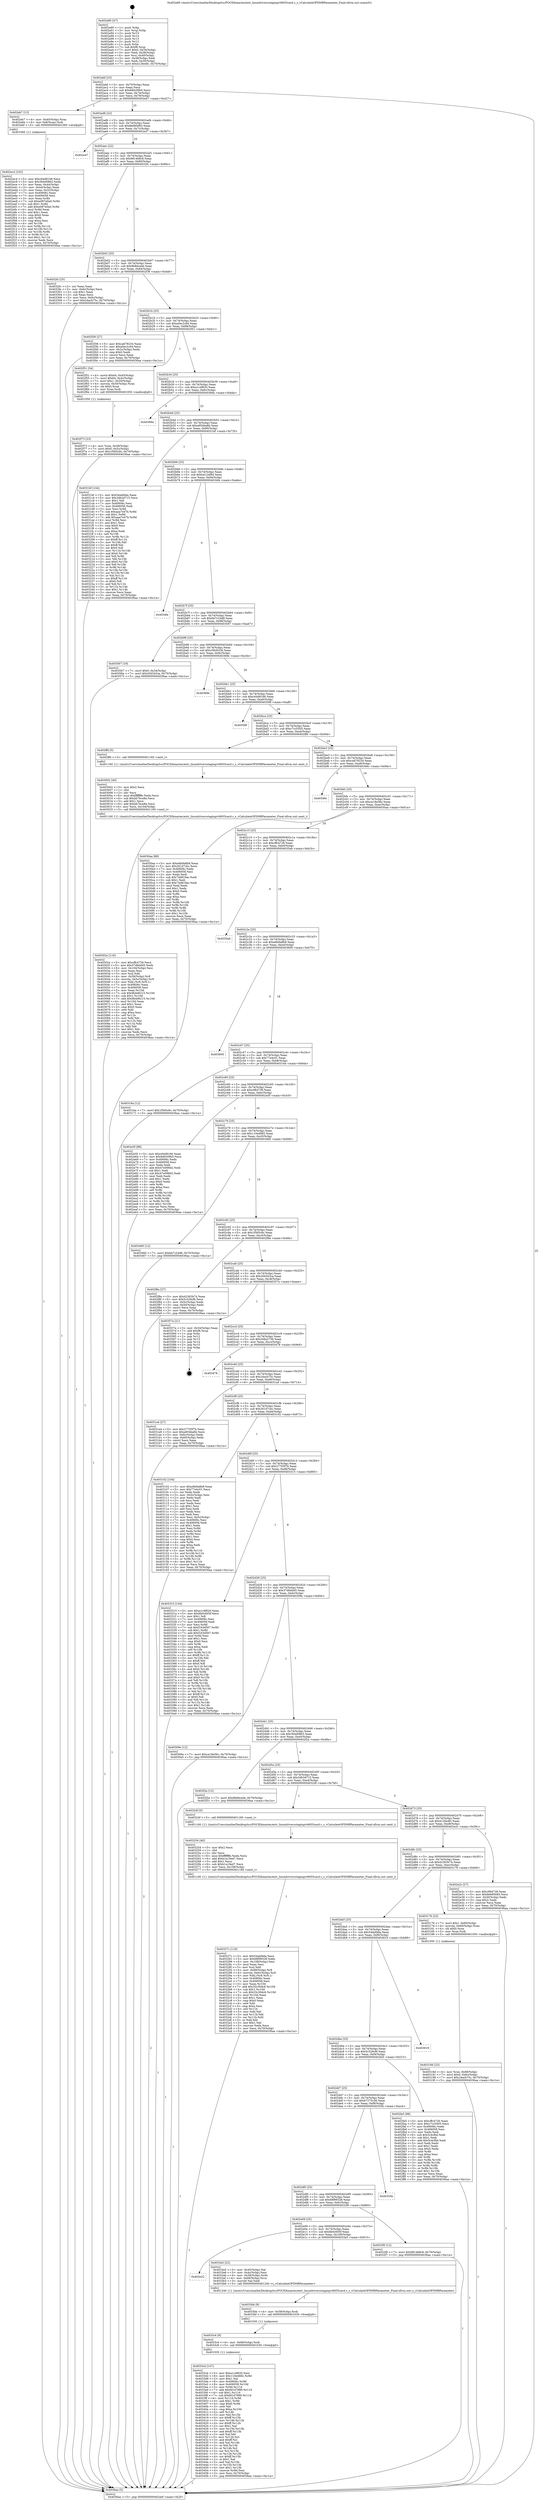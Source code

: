 digraph "0x402a90" {
  label = "0x402a90 (/mnt/c/Users/mathe/Desktop/tcc/POCII/binaries/extr_linuxdriversstagingvt6655card.c_s_vCalculateOFDMRParameter_Final-ollvm.out::main(0))"
  labelloc = "t"
  node[shape=record]

  Entry [label="",width=0.3,height=0.3,shape=circle,fillcolor=black,style=filled]
  "0x402abf" [label="{
     0x402abf [23]\l
     | [instrs]\l
     &nbsp;&nbsp;0x402abf \<+3\>: mov -0x70(%rbp),%eax\l
     &nbsp;&nbsp;0x402ac2 \<+2\>: mov %eax,%ecx\l
     &nbsp;&nbsp;0x402ac4 \<+6\>: sub $0x8d0c09b5,%ecx\l
     &nbsp;&nbsp;0x402aca \<+3\>: mov %eax,-0x74(%rbp)\l
     &nbsp;&nbsp;0x402acd \<+3\>: mov %ecx,-0x78(%rbp)\l
     &nbsp;&nbsp;0x402ad0 \<+6\>: je 0000000000402eb7 \<main+0x427\>\l
  }"]
  "0x402eb7" [label="{
     0x402eb7 [13]\l
     | [instrs]\l
     &nbsp;&nbsp;0x402eb7 \<+4\>: mov -0x40(%rbp),%rax\l
     &nbsp;&nbsp;0x402ebb \<+4\>: mov 0x8(%rax),%rdi\l
     &nbsp;&nbsp;0x402ebf \<+5\>: call 0000000000401060 \<atoi@plt\>\l
     | [calls]\l
     &nbsp;&nbsp;0x401060 \{1\} (unknown)\l
  }"]
  "0x402ad6" [label="{
     0x402ad6 [22]\l
     | [instrs]\l
     &nbsp;&nbsp;0x402ad6 \<+5\>: jmp 0000000000402adb \<main+0x4b\>\l
     &nbsp;&nbsp;0x402adb \<+3\>: mov -0x74(%rbp),%eax\l
     &nbsp;&nbsp;0x402ade \<+5\>: sub $0x8e685683,%eax\l
     &nbsp;&nbsp;0x402ae3 \<+3\>: mov %eax,-0x7c(%rbp)\l
     &nbsp;&nbsp;0x402ae6 \<+6\>: je 0000000000402e47 \<main+0x3b7\>\l
  }"]
  Exit [label="",width=0.3,height=0.3,shape=circle,fillcolor=black,style=filled,peripheries=2]
  "0x402e47" [label="{
     0x402e47\l
  }", style=dashed]
  "0x402aec" [label="{
     0x402aec [22]\l
     | [instrs]\l
     &nbsp;&nbsp;0x402aec \<+5\>: jmp 0000000000402af1 \<main+0x61\>\l
     &nbsp;&nbsp;0x402af1 \<+3\>: mov -0x74(%rbp),%eax\l
     &nbsp;&nbsp;0x402af4 \<+5\>: sub $0x981468c8,%eax\l
     &nbsp;&nbsp;0x402af9 \<+3\>: mov %eax,-0x80(%rbp)\l
     &nbsp;&nbsp;0x402afc \<+6\>: je 00000000004032fc \<main+0x86c\>\l
  }"]
  "0x4033cd" [label="{
     0x4033cd [147]\l
     | [instrs]\l
     &nbsp;&nbsp;0x4033cd \<+5\>: mov $0xa1c4f620,%esi\l
     &nbsp;&nbsp;0x4033d2 \<+6\>: mov $0x110e4682,%r8d\l
     &nbsp;&nbsp;0x4033d8 \<+2\>: mov $0x1,%al\l
     &nbsp;&nbsp;0x4033da \<+8\>: mov 0x40606c,%r9d\l
     &nbsp;&nbsp;0x4033e2 \<+8\>: mov 0x406058,%r10d\l
     &nbsp;&nbsp;0x4033ea \<+3\>: mov %r9d,%r11d\l
     &nbsp;&nbsp;0x4033ed \<+7\>: add $0xfd1d7889,%r11d\l
     &nbsp;&nbsp;0x4033f4 \<+4\>: sub $0x1,%r11d\l
     &nbsp;&nbsp;0x4033f8 \<+7\>: sub $0xfd1d7889,%r11d\l
     &nbsp;&nbsp;0x4033ff \<+4\>: imul %r11d,%r9d\l
     &nbsp;&nbsp;0x403403 \<+4\>: and $0x1,%r9d\l
     &nbsp;&nbsp;0x403407 \<+4\>: cmp $0x0,%r9d\l
     &nbsp;&nbsp;0x40340b \<+3\>: sete %bl\l
     &nbsp;&nbsp;0x40340e \<+4\>: cmp $0xa,%r10d\l
     &nbsp;&nbsp;0x403412 \<+4\>: setl %r14b\l
     &nbsp;&nbsp;0x403416 \<+3\>: mov %bl,%r15b\l
     &nbsp;&nbsp;0x403419 \<+4\>: xor $0xff,%r15b\l
     &nbsp;&nbsp;0x40341d \<+3\>: mov %r14b,%r12b\l
     &nbsp;&nbsp;0x403420 \<+4\>: xor $0xff,%r12b\l
     &nbsp;&nbsp;0x403424 \<+2\>: xor $0x1,%al\l
     &nbsp;&nbsp;0x403426 \<+3\>: mov %r15b,%r13b\l
     &nbsp;&nbsp;0x403429 \<+4\>: and $0xff,%r13b\l
     &nbsp;&nbsp;0x40342d \<+2\>: and %al,%bl\l
     &nbsp;&nbsp;0x40342f \<+3\>: mov %r12b,%cl\l
     &nbsp;&nbsp;0x403432 \<+3\>: and $0xff,%cl\l
     &nbsp;&nbsp;0x403435 \<+3\>: and %al,%r14b\l
     &nbsp;&nbsp;0x403438 \<+3\>: or %bl,%r13b\l
     &nbsp;&nbsp;0x40343b \<+3\>: or %r14b,%cl\l
     &nbsp;&nbsp;0x40343e \<+3\>: xor %cl,%r13b\l
     &nbsp;&nbsp;0x403441 \<+3\>: or %r12b,%r15b\l
     &nbsp;&nbsp;0x403444 \<+4\>: xor $0xff,%r15b\l
     &nbsp;&nbsp;0x403448 \<+2\>: or $0x1,%al\l
     &nbsp;&nbsp;0x40344a \<+3\>: and %al,%r15b\l
     &nbsp;&nbsp;0x40344d \<+3\>: or %r15b,%r13b\l
     &nbsp;&nbsp;0x403450 \<+4\>: test $0x1,%r13b\l
     &nbsp;&nbsp;0x403454 \<+4\>: cmovne %r8d,%esi\l
     &nbsp;&nbsp;0x403458 \<+3\>: mov %esi,-0x70(%rbp)\l
     &nbsp;&nbsp;0x40345b \<+5\>: jmp 00000000004036aa \<main+0xc1a\>\l
  }"]
  "0x4032fc" [label="{
     0x4032fc [25]\l
     | [instrs]\l
     &nbsp;&nbsp;0x4032fc \<+2\>: xor %eax,%eax\l
     &nbsp;&nbsp;0x4032fe \<+3\>: mov -0x6c(%rbp),%ecx\l
     &nbsp;&nbsp;0x403301 \<+3\>: sub $0x1,%eax\l
     &nbsp;&nbsp;0x403304 \<+2\>: sub %eax,%ecx\l
     &nbsp;&nbsp;0x403306 \<+3\>: mov %ecx,-0x6c(%rbp)\l
     &nbsp;&nbsp;0x403309 \<+7\>: movl $0x24acb75c,-0x70(%rbp)\l
     &nbsp;&nbsp;0x403310 \<+5\>: jmp 00000000004036aa \<main+0xc1a\>\l
  }"]
  "0x402b02" [label="{
     0x402b02 [25]\l
     | [instrs]\l
     &nbsp;&nbsp;0x402b02 \<+5\>: jmp 0000000000402b07 \<main+0x77\>\l
     &nbsp;&nbsp;0x402b07 \<+3\>: mov -0x74(%rbp),%eax\l
     &nbsp;&nbsp;0x402b0a \<+5\>: sub $0x9b8dcede,%eax\l
     &nbsp;&nbsp;0x402b0f \<+6\>: mov %eax,-0x84(%rbp)\l
     &nbsp;&nbsp;0x402b15 \<+6\>: je 0000000000402f36 \<main+0x4a6\>\l
  }"]
  "0x4033c4" [label="{
     0x4033c4 [9]\l
     | [instrs]\l
     &nbsp;&nbsp;0x4033c4 \<+4\>: mov -0x68(%rbp),%rdi\l
     &nbsp;&nbsp;0x4033c8 \<+5\>: call 0000000000401030 \<free@plt\>\l
     | [calls]\l
     &nbsp;&nbsp;0x401030 \{1\} (unknown)\l
  }"]
  "0x402f36" [label="{
     0x402f36 [27]\l
     | [instrs]\l
     &nbsp;&nbsp;0x402f36 \<+5\>: mov $0xca678234,%eax\l
     &nbsp;&nbsp;0x402f3b \<+5\>: mov $0xa0ec2c94,%ecx\l
     &nbsp;&nbsp;0x402f40 \<+3\>: mov -0x2c(%rbp),%edx\l
     &nbsp;&nbsp;0x402f43 \<+3\>: cmp $0x0,%edx\l
     &nbsp;&nbsp;0x402f46 \<+3\>: cmove %ecx,%eax\l
     &nbsp;&nbsp;0x402f49 \<+3\>: mov %eax,-0x70(%rbp)\l
     &nbsp;&nbsp;0x402f4c \<+5\>: jmp 00000000004036aa \<main+0xc1a\>\l
  }"]
  "0x402b1b" [label="{
     0x402b1b [25]\l
     | [instrs]\l
     &nbsp;&nbsp;0x402b1b \<+5\>: jmp 0000000000402b20 \<main+0x90\>\l
     &nbsp;&nbsp;0x402b20 \<+3\>: mov -0x74(%rbp),%eax\l
     &nbsp;&nbsp;0x402b23 \<+5\>: sub $0xa0ec2c94,%eax\l
     &nbsp;&nbsp;0x402b28 \<+6\>: mov %eax,-0x88(%rbp)\l
     &nbsp;&nbsp;0x402b2e \<+6\>: je 0000000000402f51 \<main+0x4c1\>\l
  }"]
  "0x4033bb" [label="{
     0x4033bb [9]\l
     | [instrs]\l
     &nbsp;&nbsp;0x4033bb \<+4\>: mov -0x58(%rbp),%rdi\l
     &nbsp;&nbsp;0x4033bf \<+5\>: call 0000000000401030 \<free@plt\>\l
     | [calls]\l
     &nbsp;&nbsp;0x401030 \{1\} (unknown)\l
  }"]
  "0x402f51" [label="{
     0x402f51 [34]\l
     | [instrs]\l
     &nbsp;&nbsp;0x402f51 \<+4\>: movb $0x64,-0x45(%rbp)\l
     &nbsp;&nbsp;0x402f55 \<+7\>: movl $0x64,-0x4c(%rbp)\l
     &nbsp;&nbsp;0x402f5c \<+7\>: movl $0x1,-0x50(%rbp)\l
     &nbsp;&nbsp;0x402f63 \<+4\>: movslq -0x50(%rbp),%rax\l
     &nbsp;&nbsp;0x402f67 \<+4\>: shl $0x0,%rax\l
     &nbsp;&nbsp;0x402f6b \<+3\>: mov %rax,%rdi\l
     &nbsp;&nbsp;0x402f6e \<+5\>: call 0000000000401050 \<malloc@plt\>\l
     | [calls]\l
     &nbsp;&nbsp;0x401050 \{1\} (unknown)\l
  }"]
  "0x402b34" [label="{
     0x402b34 [25]\l
     | [instrs]\l
     &nbsp;&nbsp;0x402b34 \<+5\>: jmp 0000000000402b39 \<main+0xa9\>\l
     &nbsp;&nbsp;0x402b39 \<+3\>: mov -0x74(%rbp),%eax\l
     &nbsp;&nbsp;0x402b3c \<+5\>: sub $0xa1c4f620,%eax\l
     &nbsp;&nbsp;0x402b41 \<+6\>: mov %eax,-0x8c(%rbp)\l
     &nbsp;&nbsp;0x402b47 \<+6\>: je 000000000040366a \<main+0xbda\>\l
  }"]
  "0x402e22" [label="{
     0x402e22\l
  }", style=dashed]
  "0x40366a" [label="{
     0x40366a\l
  }", style=dashed]
  "0x402b4d" [label="{
     0x402b4d [25]\l
     | [instrs]\l
     &nbsp;&nbsp;0x402b4d \<+5\>: jmp 0000000000402b52 \<main+0xc2\>\l
     &nbsp;&nbsp;0x402b52 \<+3\>: mov -0x74(%rbp),%eax\l
     &nbsp;&nbsp;0x402b55 \<+5\>: sub $0xa954ba6b,%eax\l
     &nbsp;&nbsp;0x402b5a \<+6\>: mov %eax,-0x90(%rbp)\l
     &nbsp;&nbsp;0x402b60 \<+6\>: je 00000000004031bf \<main+0x72f\>\l
  }"]
  "0x4033a5" [label="{
     0x4033a5 [22]\l
     | [instrs]\l
     &nbsp;&nbsp;0x4033a5 \<+3\>: mov -0x45(%rbp),%al\l
     &nbsp;&nbsp;0x4033a8 \<+3\>: mov -0x4c(%rbp),%esi\l
     &nbsp;&nbsp;0x4033ab \<+4\>: mov -0x58(%rbp),%rdx\l
     &nbsp;&nbsp;0x4033af \<+4\>: mov -0x68(%rbp),%rcx\l
     &nbsp;&nbsp;0x4033b3 \<+3\>: movzbl %al,%edi\l
     &nbsp;&nbsp;0x4033b6 \<+5\>: call 0000000000401240 \<s_vCalculateOFDMRParameter\>\l
     | [calls]\l
     &nbsp;&nbsp;0x401240 \{1\} (/mnt/c/Users/mathe/Desktop/tcc/POCII/binaries/extr_linuxdriversstagingvt6655card.c_s_vCalculateOFDMRParameter_Final-ollvm.out::s_vCalculateOFDMRParameter)\l
  }"]
  "0x4031bf" [label="{
     0x4031bf [144]\l
     | [instrs]\l
     &nbsp;&nbsp;0x4031bf \<+5\>: mov $0x54abfdda,%eax\l
     &nbsp;&nbsp;0x4031c4 \<+5\>: mov $0x3db3d715,%ecx\l
     &nbsp;&nbsp;0x4031c9 \<+2\>: mov $0x1,%dl\l
     &nbsp;&nbsp;0x4031cb \<+7\>: mov 0x40606c,%esi\l
     &nbsp;&nbsp;0x4031d2 \<+7\>: mov 0x406058,%edi\l
     &nbsp;&nbsp;0x4031d9 \<+3\>: mov %esi,%r8d\l
     &nbsp;&nbsp;0x4031dc \<+7\>: sub $0xaaa7e47b,%r8d\l
     &nbsp;&nbsp;0x4031e3 \<+4\>: sub $0x1,%r8d\l
     &nbsp;&nbsp;0x4031e7 \<+7\>: add $0xaaa7e47b,%r8d\l
     &nbsp;&nbsp;0x4031ee \<+4\>: imul %r8d,%esi\l
     &nbsp;&nbsp;0x4031f2 \<+3\>: and $0x1,%esi\l
     &nbsp;&nbsp;0x4031f5 \<+3\>: cmp $0x0,%esi\l
     &nbsp;&nbsp;0x4031f8 \<+4\>: sete %r9b\l
     &nbsp;&nbsp;0x4031fc \<+3\>: cmp $0xa,%edi\l
     &nbsp;&nbsp;0x4031ff \<+4\>: setl %r10b\l
     &nbsp;&nbsp;0x403203 \<+3\>: mov %r9b,%r11b\l
     &nbsp;&nbsp;0x403206 \<+4\>: xor $0xff,%r11b\l
     &nbsp;&nbsp;0x40320a \<+3\>: mov %r10b,%bl\l
     &nbsp;&nbsp;0x40320d \<+3\>: xor $0xff,%bl\l
     &nbsp;&nbsp;0x403210 \<+3\>: xor $0x0,%dl\l
     &nbsp;&nbsp;0x403213 \<+3\>: mov %r11b,%r14b\l
     &nbsp;&nbsp;0x403216 \<+4\>: and $0x0,%r14b\l
     &nbsp;&nbsp;0x40321a \<+3\>: and %dl,%r9b\l
     &nbsp;&nbsp;0x40321d \<+3\>: mov %bl,%r15b\l
     &nbsp;&nbsp;0x403220 \<+4\>: and $0x0,%r15b\l
     &nbsp;&nbsp;0x403224 \<+3\>: and %dl,%r10b\l
     &nbsp;&nbsp;0x403227 \<+3\>: or %r9b,%r14b\l
     &nbsp;&nbsp;0x40322a \<+3\>: or %r10b,%r15b\l
     &nbsp;&nbsp;0x40322d \<+3\>: xor %r15b,%r14b\l
     &nbsp;&nbsp;0x403230 \<+3\>: or %bl,%r11b\l
     &nbsp;&nbsp;0x403233 \<+4\>: xor $0xff,%r11b\l
     &nbsp;&nbsp;0x403237 \<+3\>: or $0x0,%dl\l
     &nbsp;&nbsp;0x40323a \<+3\>: and %dl,%r11b\l
     &nbsp;&nbsp;0x40323d \<+3\>: or %r11b,%r14b\l
     &nbsp;&nbsp;0x403240 \<+4\>: test $0x1,%r14b\l
     &nbsp;&nbsp;0x403244 \<+3\>: cmovne %ecx,%eax\l
     &nbsp;&nbsp;0x403247 \<+3\>: mov %eax,-0x70(%rbp)\l
     &nbsp;&nbsp;0x40324a \<+5\>: jmp 00000000004036aa \<main+0xc1a\>\l
  }"]
  "0x402b66" [label="{
     0x402b66 [25]\l
     | [instrs]\l
     &nbsp;&nbsp;0x402b66 \<+5\>: jmp 0000000000402b6b \<main+0xdb\>\l
     &nbsp;&nbsp;0x402b6b \<+3\>: mov -0x74(%rbp),%eax\l
     &nbsp;&nbsp;0x402b6e \<+5\>: sub $0xb4124f94,%eax\l
     &nbsp;&nbsp;0x402b73 \<+6\>: mov %eax,-0x94(%rbp)\l
     &nbsp;&nbsp;0x402b79 \<+6\>: je 00000000004034fe \<main+0xa6e\>\l
  }"]
  "0x402e09" [label="{
     0x402e09 [25]\l
     | [instrs]\l
     &nbsp;&nbsp;0x402e09 \<+5\>: jmp 0000000000402e0e \<main+0x37e\>\l
     &nbsp;&nbsp;0x402e0e \<+3\>: mov -0x74(%rbp),%eax\l
     &nbsp;&nbsp;0x402e11 \<+5\>: sub $0x6b0c605f,%eax\l
     &nbsp;&nbsp;0x402e16 \<+6\>: mov %eax,-0x100(%rbp)\l
     &nbsp;&nbsp;0x402e1c \<+6\>: je 00000000004033a5 \<main+0x915\>\l
  }"]
  "0x4034fe" [label="{
     0x4034fe\l
  }", style=dashed]
  "0x402b7f" [label="{
     0x402b7f [25]\l
     | [instrs]\l
     &nbsp;&nbsp;0x402b7f \<+5\>: jmp 0000000000402b84 \<main+0xf4\>\l
     &nbsp;&nbsp;0x402b84 \<+3\>: mov -0x74(%rbp),%eax\l
     &nbsp;&nbsp;0x402b87 \<+5\>: sub $0xbb7c24d8,%eax\l
     &nbsp;&nbsp;0x402b8c \<+6\>: mov %eax,-0x98(%rbp)\l
     &nbsp;&nbsp;0x402b92 \<+6\>: je 0000000000403567 \<main+0xad7\>\l
  }"]
  "0x4032f0" [label="{
     0x4032f0 [12]\l
     | [instrs]\l
     &nbsp;&nbsp;0x4032f0 \<+7\>: movl $0x981468c8,-0x70(%rbp)\l
     &nbsp;&nbsp;0x4032f7 \<+5\>: jmp 00000000004036aa \<main+0xc1a\>\l
  }"]
  "0x403567" [label="{
     0x403567 [19]\l
     | [instrs]\l
     &nbsp;&nbsp;0x403567 \<+7\>: movl $0x0,-0x34(%rbp)\l
     &nbsp;&nbsp;0x40356e \<+7\>: movl $0x20d343ca,-0x70(%rbp)\l
     &nbsp;&nbsp;0x403575 \<+5\>: jmp 00000000004036aa \<main+0xc1a\>\l
  }"]
  "0x402b98" [label="{
     0x402b98 [25]\l
     | [instrs]\l
     &nbsp;&nbsp;0x402b98 \<+5\>: jmp 0000000000402b9d \<main+0x10d\>\l
     &nbsp;&nbsp;0x402b9d \<+3\>: mov -0x74(%rbp),%eax\l
     &nbsp;&nbsp;0x402ba0 \<+5\>: sub $0xc59c8328,%eax\l
     &nbsp;&nbsp;0x402ba5 \<+6\>: mov %eax,-0x9c(%rbp)\l
     &nbsp;&nbsp;0x402bab \<+6\>: je 000000000040369e \<main+0xc0e\>\l
  }"]
  "0x402df0" [label="{
     0x402df0 [25]\l
     | [instrs]\l
     &nbsp;&nbsp;0x402df0 \<+5\>: jmp 0000000000402df5 \<main+0x365\>\l
     &nbsp;&nbsp;0x402df5 \<+3\>: mov -0x74(%rbp),%eax\l
     &nbsp;&nbsp;0x402df8 \<+5\>: sub $0x68f99328,%eax\l
     &nbsp;&nbsp;0x402dfd \<+6\>: mov %eax,-0xfc(%rbp)\l
     &nbsp;&nbsp;0x402e03 \<+6\>: je 00000000004032f0 \<main+0x860\>\l
  }"]
  "0x40369e" [label="{
     0x40369e\l
  }", style=dashed]
  "0x402bb1" [label="{
     0x402bb1 [25]\l
     | [instrs]\l
     &nbsp;&nbsp;0x402bb1 \<+5\>: jmp 0000000000402bb6 \<main+0x126\>\l
     &nbsp;&nbsp;0x402bb6 \<+3\>: mov -0x74(%rbp),%eax\l
     &nbsp;&nbsp;0x402bb9 \<+5\>: sub $0xc64d8166,%eax\l
     &nbsp;&nbsp;0x402bbe \<+6\>: mov %eax,-0xa0(%rbp)\l
     &nbsp;&nbsp;0x402bc4 \<+6\>: je 000000000040358f \<main+0xaff\>\l
  }"]
  "0x40355b" [label="{
     0x40355b\l
  }", style=dashed]
  "0x40358f" [label="{
     0x40358f\l
  }", style=dashed]
  "0x402bca" [label="{
     0x402bca [25]\l
     | [instrs]\l
     &nbsp;&nbsp;0x402bca \<+5\>: jmp 0000000000402bcf \<main+0x13f\>\l
     &nbsp;&nbsp;0x402bcf \<+3\>: mov -0x74(%rbp),%eax\l
     &nbsp;&nbsp;0x402bd2 \<+5\>: sub $0xc7cc5505,%eax\l
     &nbsp;&nbsp;0x402bd7 \<+6\>: mov %eax,-0xa4(%rbp)\l
     &nbsp;&nbsp;0x402bdd \<+6\>: je 0000000000402ffd \<main+0x56d\>\l
  }"]
  "0x40327c" [label="{
     0x40327c [116]\l
     | [instrs]\l
     &nbsp;&nbsp;0x40327c \<+5\>: mov $0x54abfdda,%ecx\l
     &nbsp;&nbsp;0x403281 \<+5\>: mov $0x68f99328,%edx\l
     &nbsp;&nbsp;0x403286 \<+6\>: mov -0x108(%rbp),%esi\l
     &nbsp;&nbsp;0x40328c \<+3\>: imul %eax,%esi\l
     &nbsp;&nbsp;0x40328f \<+3\>: mov %sil,%dil\l
     &nbsp;&nbsp;0x403292 \<+4\>: mov -0x68(%rbp),%r8\l
     &nbsp;&nbsp;0x403296 \<+4\>: movslq -0x6c(%rbp),%r9\l
     &nbsp;&nbsp;0x40329a \<+4\>: mov %dil,(%r8,%r9,1)\l
     &nbsp;&nbsp;0x40329e \<+7\>: mov 0x40606c,%eax\l
     &nbsp;&nbsp;0x4032a5 \<+7\>: mov 0x406058,%esi\l
     &nbsp;&nbsp;0x4032ac \<+3\>: mov %eax,%r10d\l
     &nbsp;&nbsp;0x4032af \<+7\>: add $0x33c30dc6,%r10d\l
     &nbsp;&nbsp;0x4032b6 \<+4\>: sub $0x1,%r10d\l
     &nbsp;&nbsp;0x4032ba \<+7\>: sub $0x33c30dc6,%r10d\l
     &nbsp;&nbsp;0x4032c1 \<+4\>: imul %r10d,%eax\l
     &nbsp;&nbsp;0x4032c5 \<+3\>: and $0x1,%eax\l
     &nbsp;&nbsp;0x4032c8 \<+3\>: cmp $0x0,%eax\l
     &nbsp;&nbsp;0x4032cb \<+4\>: sete %dil\l
     &nbsp;&nbsp;0x4032cf \<+3\>: cmp $0xa,%esi\l
     &nbsp;&nbsp;0x4032d2 \<+4\>: setl %r11b\l
     &nbsp;&nbsp;0x4032d6 \<+3\>: mov %dil,%bl\l
     &nbsp;&nbsp;0x4032d9 \<+3\>: and %r11b,%bl\l
     &nbsp;&nbsp;0x4032dc \<+3\>: xor %r11b,%dil\l
     &nbsp;&nbsp;0x4032df \<+3\>: or %dil,%bl\l
     &nbsp;&nbsp;0x4032e2 \<+3\>: test $0x1,%bl\l
     &nbsp;&nbsp;0x4032e5 \<+3\>: cmovne %edx,%ecx\l
     &nbsp;&nbsp;0x4032e8 \<+3\>: mov %ecx,-0x70(%rbp)\l
     &nbsp;&nbsp;0x4032eb \<+5\>: jmp 00000000004036aa \<main+0xc1a\>\l
  }"]
  "0x402ffd" [label="{
     0x402ffd [5]\l
     | [instrs]\l
     &nbsp;&nbsp;0x402ffd \<+5\>: call 0000000000401160 \<next_i\>\l
     | [calls]\l
     &nbsp;&nbsp;0x401160 \{1\} (/mnt/c/Users/mathe/Desktop/tcc/POCII/binaries/extr_linuxdriversstagingvt6655card.c_s_vCalculateOFDMRParameter_Final-ollvm.out::next_i)\l
  }"]
  "0x402be3" [label="{
     0x402be3 [25]\l
     | [instrs]\l
     &nbsp;&nbsp;0x402be3 \<+5\>: jmp 0000000000402be8 \<main+0x158\>\l
     &nbsp;&nbsp;0x402be8 \<+3\>: mov -0x74(%rbp),%eax\l
     &nbsp;&nbsp;0x402beb \<+5\>: sub $0xca678234,%eax\l
     &nbsp;&nbsp;0x402bf0 \<+6\>: mov %eax,-0xa8(%rbp)\l
     &nbsp;&nbsp;0x402bf6 \<+6\>: je 000000000040346c \<main+0x9dc\>\l
  }"]
  "0x403254" [label="{
     0x403254 [40]\l
     | [instrs]\l
     &nbsp;&nbsp;0x403254 \<+5\>: mov $0x2,%ecx\l
     &nbsp;&nbsp;0x403259 \<+1\>: cltd\l
     &nbsp;&nbsp;0x40325a \<+2\>: idiv %ecx\l
     &nbsp;&nbsp;0x40325c \<+6\>: imul $0xfffffffe,%edx,%ecx\l
     &nbsp;&nbsp;0x403262 \<+6\>: add $0xb1a19ed7,%ecx\l
     &nbsp;&nbsp;0x403268 \<+3\>: add $0x1,%ecx\l
     &nbsp;&nbsp;0x40326b \<+6\>: sub $0xb1a19ed7,%ecx\l
     &nbsp;&nbsp;0x403271 \<+6\>: mov %ecx,-0x108(%rbp)\l
     &nbsp;&nbsp;0x403277 \<+5\>: call 0000000000401160 \<next_i\>\l
     | [calls]\l
     &nbsp;&nbsp;0x401160 \{1\} (/mnt/c/Users/mathe/Desktop/tcc/POCII/binaries/extr_linuxdriversstagingvt6655card.c_s_vCalculateOFDMRParameter_Final-ollvm.out::next_i)\l
  }"]
  "0x40346c" [label="{
     0x40346c\l
  }", style=dashed]
  "0x402bfc" [label="{
     0x402bfc [25]\l
     | [instrs]\l
     &nbsp;&nbsp;0x402bfc \<+5\>: jmp 0000000000402c01 \<main+0x171\>\l
     &nbsp;&nbsp;0x402c01 \<+3\>: mov -0x74(%rbp),%eax\l
     &nbsp;&nbsp;0x402c04 \<+5\>: sub $0xce18e56c,%eax\l
     &nbsp;&nbsp;0x402c09 \<+6\>: mov %eax,-0xac(%rbp)\l
     &nbsp;&nbsp;0x402c0f \<+6\>: je 00000000004030aa \<main+0x61a\>\l
  }"]
  "0x40318d" [label="{
     0x40318d [23]\l
     | [instrs]\l
     &nbsp;&nbsp;0x40318d \<+4\>: mov %rax,-0x68(%rbp)\l
     &nbsp;&nbsp;0x403191 \<+7\>: movl $0x0,-0x6c(%rbp)\l
     &nbsp;&nbsp;0x403198 \<+7\>: movl $0x24acb75c,-0x70(%rbp)\l
     &nbsp;&nbsp;0x40319f \<+5\>: jmp 00000000004036aa \<main+0xc1a\>\l
  }"]
  "0x4030aa" [label="{
     0x4030aa [88]\l
     | [instrs]\l
     &nbsp;&nbsp;0x4030aa \<+5\>: mov $0xe6b9a8b9,%eax\l
     &nbsp;&nbsp;0x4030af \<+5\>: mov $0x261d7cbc,%ecx\l
     &nbsp;&nbsp;0x4030b4 \<+7\>: mov 0x40606c,%edx\l
     &nbsp;&nbsp;0x4030bb \<+7\>: mov 0x406058,%esi\l
     &nbsp;&nbsp;0x4030c2 \<+2\>: mov %edx,%edi\l
     &nbsp;&nbsp;0x4030c4 \<+6\>: sub $0x74d819ac,%edi\l
     &nbsp;&nbsp;0x4030ca \<+3\>: sub $0x1,%edi\l
     &nbsp;&nbsp;0x4030cd \<+6\>: add $0x74d819ac,%edi\l
     &nbsp;&nbsp;0x4030d3 \<+3\>: imul %edi,%edx\l
     &nbsp;&nbsp;0x4030d6 \<+3\>: and $0x1,%edx\l
     &nbsp;&nbsp;0x4030d9 \<+3\>: cmp $0x0,%edx\l
     &nbsp;&nbsp;0x4030dc \<+4\>: sete %r8b\l
     &nbsp;&nbsp;0x4030e0 \<+3\>: cmp $0xa,%esi\l
     &nbsp;&nbsp;0x4030e3 \<+4\>: setl %r9b\l
     &nbsp;&nbsp;0x4030e7 \<+3\>: mov %r8b,%r10b\l
     &nbsp;&nbsp;0x4030ea \<+3\>: and %r9b,%r10b\l
     &nbsp;&nbsp;0x4030ed \<+3\>: xor %r9b,%r8b\l
     &nbsp;&nbsp;0x4030f0 \<+3\>: or %r8b,%r10b\l
     &nbsp;&nbsp;0x4030f3 \<+4\>: test $0x1,%r10b\l
     &nbsp;&nbsp;0x4030f7 \<+3\>: cmovne %ecx,%eax\l
     &nbsp;&nbsp;0x4030fa \<+3\>: mov %eax,-0x70(%rbp)\l
     &nbsp;&nbsp;0x4030fd \<+5\>: jmp 00000000004036aa \<main+0xc1a\>\l
  }"]
  "0x402c15" [label="{
     0x402c15 [25]\l
     | [instrs]\l
     &nbsp;&nbsp;0x402c15 \<+5\>: jmp 0000000000402c1a \<main+0x18a\>\l
     &nbsp;&nbsp;0x402c1a \<+3\>: mov -0x74(%rbp),%eax\l
     &nbsp;&nbsp;0x402c1d \<+5\>: sub $0xcffc4726,%eax\l
     &nbsp;&nbsp;0x402c22 \<+6\>: mov %eax,-0xb0(%rbp)\l
     &nbsp;&nbsp;0x402c28 \<+6\>: je 00000000004035ab \<main+0xb1b\>\l
  }"]
  "0x40302a" [label="{
     0x40302a [116]\l
     | [instrs]\l
     &nbsp;&nbsp;0x40302a \<+5\>: mov $0xcffc4726,%ecx\l
     &nbsp;&nbsp;0x40302f \<+5\>: mov $0x37d6dd45,%edx\l
     &nbsp;&nbsp;0x403034 \<+6\>: mov -0x104(%rbp),%esi\l
     &nbsp;&nbsp;0x40303a \<+3\>: imul %eax,%esi\l
     &nbsp;&nbsp;0x40303d \<+3\>: mov %sil,%dil\l
     &nbsp;&nbsp;0x403040 \<+4\>: mov -0x58(%rbp),%r8\l
     &nbsp;&nbsp;0x403044 \<+4\>: movslq -0x5c(%rbp),%r9\l
     &nbsp;&nbsp;0x403048 \<+4\>: mov %dil,(%r8,%r9,1)\l
     &nbsp;&nbsp;0x40304c \<+7\>: mov 0x40606c,%eax\l
     &nbsp;&nbsp;0x403053 \<+7\>: mov 0x406058,%esi\l
     &nbsp;&nbsp;0x40305a \<+3\>: mov %eax,%r10d\l
     &nbsp;&nbsp;0x40305d \<+7\>: sub $0x9b4d6215,%r10d\l
     &nbsp;&nbsp;0x403064 \<+4\>: sub $0x1,%r10d\l
     &nbsp;&nbsp;0x403068 \<+7\>: add $0x9b4d6215,%r10d\l
     &nbsp;&nbsp;0x40306f \<+4\>: imul %r10d,%eax\l
     &nbsp;&nbsp;0x403073 \<+3\>: and $0x1,%eax\l
     &nbsp;&nbsp;0x403076 \<+3\>: cmp $0x0,%eax\l
     &nbsp;&nbsp;0x403079 \<+4\>: sete %dil\l
     &nbsp;&nbsp;0x40307d \<+3\>: cmp $0xa,%esi\l
     &nbsp;&nbsp;0x403080 \<+4\>: setl %r11b\l
     &nbsp;&nbsp;0x403084 \<+3\>: mov %dil,%bl\l
     &nbsp;&nbsp;0x403087 \<+3\>: and %r11b,%bl\l
     &nbsp;&nbsp;0x40308a \<+3\>: xor %r11b,%dil\l
     &nbsp;&nbsp;0x40308d \<+3\>: or %dil,%bl\l
     &nbsp;&nbsp;0x403090 \<+3\>: test $0x1,%bl\l
     &nbsp;&nbsp;0x403093 \<+3\>: cmovne %edx,%ecx\l
     &nbsp;&nbsp;0x403096 \<+3\>: mov %ecx,-0x70(%rbp)\l
     &nbsp;&nbsp;0x403099 \<+5\>: jmp 00000000004036aa \<main+0xc1a\>\l
  }"]
  "0x4035ab" [label="{
     0x4035ab\l
  }", style=dashed]
  "0x402c2e" [label="{
     0x402c2e [25]\l
     | [instrs]\l
     &nbsp;&nbsp;0x402c2e \<+5\>: jmp 0000000000402c33 \<main+0x1a3\>\l
     &nbsp;&nbsp;0x402c33 \<+3\>: mov -0x74(%rbp),%eax\l
     &nbsp;&nbsp;0x402c36 \<+5\>: sub $0xe6b9a8b9,%eax\l
     &nbsp;&nbsp;0x402c3b \<+6\>: mov %eax,-0xb4(%rbp)\l
     &nbsp;&nbsp;0x402c41 \<+6\>: je 0000000000403600 \<main+0xb70\>\l
  }"]
  "0x403002" [label="{
     0x403002 [40]\l
     | [instrs]\l
     &nbsp;&nbsp;0x403002 \<+5\>: mov $0x2,%ecx\l
     &nbsp;&nbsp;0x403007 \<+1\>: cltd\l
     &nbsp;&nbsp;0x403008 \<+2\>: idiv %ecx\l
     &nbsp;&nbsp;0x40300a \<+6\>: imul $0xfffffffe,%edx,%ecx\l
     &nbsp;&nbsp;0x403010 \<+6\>: sub $0xbb7bce8e,%ecx\l
     &nbsp;&nbsp;0x403016 \<+3\>: add $0x1,%ecx\l
     &nbsp;&nbsp;0x403019 \<+6\>: add $0xbb7bce8e,%ecx\l
     &nbsp;&nbsp;0x40301f \<+6\>: mov %ecx,-0x104(%rbp)\l
     &nbsp;&nbsp;0x403025 \<+5\>: call 0000000000401160 \<next_i\>\l
     | [calls]\l
     &nbsp;&nbsp;0x401160 \{1\} (/mnt/c/Users/mathe/Desktop/tcc/POCII/binaries/extr_linuxdriversstagingvt6655card.c_s_vCalculateOFDMRParameter_Final-ollvm.out::next_i)\l
  }"]
  "0x403600" [label="{
     0x403600\l
  }", style=dashed]
  "0x402c47" [label="{
     0x402c47 [25]\l
     | [instrs]\l
     &nbsp;&nbsp;0x402c47 \<+5\>: jmp 0000000000402c4c \<main+0x1bc\>\l
     &nbsp;&nbsp;0x402c4c \<+3\>: mov -0x74(%rbp),%eax\l
     &nbsp;&nbsp;0x402c4f \<+5\>: sub $0x77e4c01,%eax\l
     &nbsp;&nbsp;0x402c54 \<+6\>: mov %eax,-0xb8(%rbp)\l
     &nbsp;&nbsp;0x402c5a \<+6\>: je 000000000040316a \<main+0x6da\>\l
  }"]
  "0x402dd7" [label="{
     0x402dd7 [25]\l
     | [instrs]\l
     &nbsp;&nbsp;0x402dd7 \<+5\>: jmp 0000000000402ddc \<main+0x34c\>\l
     &nbsp;&nbsp;0x402ddc \<+3\>: mov -0x74(%rbp),%eax\l
     &nbsp;&nbsp;0x402ddf \<+5\>: sub $0x67275c36,%eax\l
     &nbsp;&nbsp;0x402de4 \<+6\>: mov %eax,-0xf8(%rbp)\l
     &nbsp;&nbsp;0x402dea \<+6\>: je 000000000040355b \<main+0xacb\>\l
  }"]
  "0x40316a" [label="{
     0x40316a [12]\l
     | [instrs]\l
     &nbsp;&nbsp;0x40316a \<+7\>: movl $0x1f565c9c,-0x70(%rbp)\l
     &nbsp;&nbsp;0x403171 \<+5\>: jmp 00000000004036aa \<main+0xc1a\>\l
  }"]
  "0x402c60" [label="{
     0x402c60 [25]\l
     | [instrs]\l
     &nbsp;&nbsp;0x402c60 \<+5\>: jmp 0000000000402c65 \<main+0x1d5\>\l
     &nbsp;&nbsp;0x402c65 \<+3\>: mov -0x74(%rbp),%eax\l
     &nbsp;&nbsp;0x402c68 \<+5\>: sub $0xc984739,%eax\l
     &nbsp;&nbsp;0x402c6d \<+6\>: mov %eax,-0xbc(%rbp)\l
     &nbsp;&nbsp;0x402c73 \<+6\>: je 0000000000402e5f \<main+0x3cf\>\l
  }"]
  "0x402fa5" [label="{
     0x402fa5 [88]\l
     | [instrs]\l
     &nbsp;&nbsp;0x402fa5 \<+5\>: mov $0xcffc4726,%eax\l
     &nbsp;&nbsp;0x402faa \<+5\>: mov $0xc7cc5505,%ecx\l
     &nbsp;&nbsp;0x402faf \<+7\>: mov 0x40606c,%edx\l
     &nbsp;&nbsp;0x402fb6 \<+7\>: mov 0x406058,%esi\l
     &nbsp;&nbsp;0x402fbd \<+2\>: mov %edx,%edi\l
     &nbsp;&nbsp;0x402fbf \<+6\>: sub $0x5c4cfbd,%edi\l
     &nbsp;&nbsp;0x402fc5 \<+3\>: sub $0x1,%edi\l
     &nbsp;&nbsp;0x402fc8 \<+6\>: add $0x5c4cfbd,%edi\l
     &nbsp;&nbsp;0x402fce \<+3\>: imul %edi,%edx\l
     &nbsp;&nbsp;0x402fd1 \<+3\>: and $0x1,%edx\l
     &nbsp;&nbsp;0x402fd4 \<+3\>: cmp $0x0,%edx\l
     &nbsp;&nbsp;0x402fd7 \<+4\>: sete %r8b\l
     &nbsp;&nbsp;0x402fdb \<+3\>: cmp $0xa,%esi\l
     &nbsp;&nbsp;0x402fde \<+4\>: setl %r9b\l
     &nbsp;&nbsp;0x402fe2 \<+3\>: mov %r8b,%r10b\l
     &nbsp;&nbsp;0x402fe5 \<+3\>: and %r9b,%r10b\l
     &nbsp;&nbsp;0x402fe8 \<+3\>: xor %r9b,%r8b\l
     &nbsp;&nbsp;0x402feb \<+3\>: or %r8b,%r10b\l
     &nbsp;&nbsp;0x402fee \<+4\>: test $0x1,%r10b\l
     &nbsp;&nbsp;0x402ff2 \<+3\>: cmovne %ecx,%eax\l
     &nbsp;&nbsp;0x402ff5 \<+3\>: mov %eax,-0x70(%rbp)\l
     &nbsp;&nbsp;0x402ff8 \<+5\>: jmp 00000000004036aa \<main+0xc1a\>\l
  }"]
  "0x402e5f" [label="{
     0x402e5f [88]\l
     | [instrs]\l
     &nbsp;&nbsp;0x402e5f \<+5\>: mov $0xc64d8166,%eax\l
     &nbsp;&nbsp;0x402e64 \<+5\>: mov $0x8d0c09b5,%ecx\l
     &nbsp;&nbsp;0x402e69 \<+7\>: mov 0x40606c,%edx\l
     &nbsp;&nbsp;0x402e70 \<+7\>: mov 0x406058,%esi\l
     &nbsp;&nbsp;0x402e77 \<+2\>: mov %edx,%edi\l
     &nbsp;&nbsp;0x402e79 \<+6\>: add $0x47e098d2,%edi\l
     &nbsp;&nbsp;0x402e7f \<+3\>: sub $0x1,%edi\l
     &nbsp;&nbsp;0x402e82 \<+6\>: sub $0x47e098d2,%edi\l
     &nbsp;&nbsp;0x402e88 \<+3\>: imul %edi,%edx\l
     &nbsp;&nbsp;0x402e8b \<+3\>: and $0x1,%edx\l
     &nbsp;&nbsp;0x402e8e \<+3\>: cmp $0x0,%edx\l
     &nbsp;&nbsp;0x402e91 \<+4\>: sete %r8b\l
     &nbsp;&nbsp;0x402e95 \<+3\>: cmp $0xa,%esi\l
     &nbsp;&nbsp;0x402e98 \<+4\>: setl %r9b\l
     &nbsp;&nbsp;0x402e9c \<+3\>: mov %r8b,%r10b\l
     &nbsp;&nbsp;0x402e9f \<+3\>: and %r9b,%r10b\l
     &nbsp;&nbsp;0x402ea2 \<+3\>: xor %r9b,%r8b\l
     &nbsp;&nbsp;0x402ea5 \<+3\>: or %r8b,%r10b\l
     &nbsp;&nbsp;0x402ea8 \<+4\>: test $0x1,%r10b\l
     &nbsp;&nbsp;0x402eac \<+3\>: cmovne %ecx,%eax\l
     &nbsp;&nbsp;0x402eaf \<+3\>: mov %eax,-0x70(%rbp)\l
     &nbsp;&nbsp;0x402eb2 \<+5\>: jmp 00000000004036aa \<main+0xc1a\>\l
  }"]
  "0x402c79" [label="{
     0x402c79 [25]\l
     | [instrs]\l
     &nbsp;&nbsp;0x402c79 \<+5\>: jmp 0000000000402c7e \<main+0x1ee\>\l
     &nbsp;&nbsp;0x402c7e \<+3\>: mov -0x74(%rbp),%eax\l
     &nbsp;&nbsp;0x402c81 \<+5\>: sub $0x110e4682,%eax\l
     &nbsp;&nbsp;0x402c86 \<+6\>: mov %eax,-0xc0(%rbp)\l
     &nbsp;&nbsp;0x402c8c \<+6\>: je 0000000000403460 \<main+0x9d0\>\l
  }"]
  "0x402dbe" [label="{
     0x402dbe [25]\l
     | [instrs]\l
     &nbsp;&nbsp;0x402dbe \<+5\>: jmp 0000000000402dc3 \<main+0x333\>\l
     &nbsp;&nbsp;0x402dc3 \<+3\>: mov -0x74(%rbp),%eax\l
     &nbsp;&nbsp;0x402dc6 \<+5\>: sub $0x5c329cf6,%eax\l
     &nbsp;&nbsp;0x402dcb \<+6\>: mov %eax,-0xf4(%rbp)\l
     &nbsp;&nbsp;0x402dd1 \<+6\>: je 0000000000402fa5 \<main+0x515\>\l
  }"]
  "0x403460" [label="{
     0x403460 [12]\l
     | [instrs]\l
     &nbsp;&nbsp;0x403460 \<+7\>: movl $0xbb7c24d8,-0x70(%rbp)\l
     &nbsp;&nbsp;0x403467 \<+5\>: jmp 00000000004036aa \<main+0xc1a\>\l
  }"]
  "0x402c92" [label="{
     0x402c92 [25]\l
     | [instrs]\l
     &nbsp;&nbsp;0x402c92 \<+5\>: jmp 0000000000402c97 \<main+0x207\>\l
     &nbsp;&nbsp;0x402c97 \<+3\>: mov -0x74(%rbp),%eax\l
     &nbsp;&nbsp;0x402c9a \<+5\>: sub $0x1f565c9c,%eax\l
     &nbsp;&nbsp;0x402c9f \<+6\>: mov %eax,-0xc4(%rbp)\l
     &nbsp;&nbsp;0x402ca5 \<+6\>: je 0000000000402f8a \<main+0x4fa\>\l
  }"]
  "0x403619" [label="{
     0x403619\l
  }", style=dashed]
  "0x402f8a" [label="{
     0x402f8a [27]\l
     | [instrs]\l
     &nbsp;&nbsp;0x402f8a \<+5\>: mov $0x42363b74,%eax\l
     &nbsp;&nbsp;0x402f8f \<+5\>: mov $0x5c329cf6,%ecx\l
     &nbsp;&nbsp;0x402f94 \<+3\>: mov -0x5c(%rbp),%edx\l
     &nbsp;&nbsp;0x402f97 \<+3\>: cmp -0x50(%rbp),%edx\l
     &nbsp;&nbsp;0x402f9a \<+3\>: cmovl %ecx,%eax\l
     &nbsp;&nbsp;0x402f9d \<+3\>: mov %eax,-0x70(%rbp)\l
     &nbsp;&nbsp;0x402fa0 \<+5\>: jmp 00000000004036aa \<main+0xc1a\>\l
  }"]
  "0x402cab" [label="{
     0x402cab [25]\l
     | [instrs]\l
     &nbsp;&nbsp;0x402cab \<+5\>: jmp 0000000000402cb0 \<main+0x220\>\l
     &nbsp;&nbsp;0x402cb0 \<+3\>: mov -0x74(%rbp),%eax\l
     &nbsp;&nbsp;0x402cb3 \<+5\>: sub $0x20d343ca,%eax\l
     &nbsp;&nbsp;0x402cb8 \<+6\>: mov %eax,-0xc8(%rbp)\l
     &nbsp;&nbsp;0x402cbe \<+6\>: je 000000000040357a \<main+0xaea\>\l
  }"]
  "0x402da5" [label="{
     0x402da5 [25]\l
     | [instrs]\l
     &nbsp;&nbsp;0x402da5 \<+5\>: jmp 0000000000402daa \<main+0x31a\>\l
     &nbsp;&nbsp;0x402daa \<+3\>: mov -0x74(%rbp),%eax\l
     &nbsp;&nbsp;0x402dad \<+5\>: sub $0x54abfdda,%eax\l
     &nbsp;&nbsp;0x402db2 \<+6\>: mov %eax,-0xf0(%rbp)\l
     &nbsp;&nbsp;0x402db8 \<+6\>: je 0000000000403619 \<main+0xb89\>\l
  }"]
  "0x40357a" [label="{
     0x40357a [21]\l
     | [instrs]\l
     &nbsp;&nbsp;0x40357a \<+3\>: mov -0x34(%rbp),%eax\l
     &nbsp;&nbsp;0x40357d \<+7\>: add $0xf8,%rsp\l
     &nbsp;&nbsp;0x403584 \<+1\>: pop %rbx\l
     &nbsp;&nbsp;0x403585 \<+2\>: pop %r12\l
     &nbsp;&nbsp;0x403587 \<+2\>: pop %r13\l
     &nbsp;&nbsp;0x403589 \<+2\>: pop %r14\l
     &nbsp;&nbsp;0x40358b \<+2\>: pop %r15\l
     &nbsp;&nbsp;0x40358d \<+1\>: pop %rbp\l
     &nbsp;&nbsp;0x40358e \<+1\>: ret\l
  }"]
  "0x402cc4" [label="{
     0x402cc4 [25]\l
     | [instrs]\l
     &nbsp;&nbsp;0x402cc4 \<+5\>: jmp 0000000000402cc9 \<main+0x239\>\l
     &nbsp;&nbsp;0x402cc9 \<+3\>: mov -0x74(%rbp),%eax\l
     &nbsp;&nbsp;0x402ccc \<+5\>: sub $0x20de2736,%eax\l
     &nbsp;&nbsp;0x402cd1 \<+6\>: mov %eax,-0xcc(%rbp)\l
     &nbsp;&nbsp;0x402cd7 \<+6\>: je 0000000000403478 \<main+0x9e8\>\l
  }"]
  "0x403176" [label="{
     0x403176 [23]\l
     | [instrs]\l
     &nbsp;&nbsp;0x403176 \<+7\>: movl $0x1,-0x60(%rbp)\l
     &nbsp;&nbsp;0x40317d \<+4\>: movslq -0x60(%rbp),%rax\l
     &nbsp;&nbsp;0x403181 \<+4\>: shl $0x0,%rax\l
     &nbsp;&nbsp;0x403185 \<+3\>: mov %rax,%rdi\l
     &nbsp;&nbsp;0x403188 \<+5\>: call 0000000000401050 \<malloc@plt\>\l
     | [calls]\l
     &nbsp;&nbsp;0x401050 \{1\} (unknown)\l
  }"]
  "0x403478" [label="{
     0x403478\l
  }", style=dashed]
  "0x402cdd" [label="{
     0x402cdd [25]\l
     | [instrs]\l
     &nbsp;&nbsp;0x402cdd \<+5\>: jmp 0000000000402ce2 \<main+0x252\>\l
     &nbsp;&nbsp;0x402ce2 \<+3\>: mov -0x74(%rbp),%eax\l
     &nbsp;&nbsp;0x402ce5 \<+5\>: sub $0x24acb75c,%eax\l
     &nbsp;&nbsp;0x402cea \<+6\>: mov %eax,-0xd0(%rbp)\l
     &nbsp;&nbsp;0x402cf0 \<+6\>: je 00000000004031a4 \<main+0x714\>\l
  }"]
  "0x402f73" [label="{
     0x402f73 [23]\l
     | [instrs]\l
     &nbsp;&nbsp;0x402f73 \<+4\>: mov %rax,-0x58(%rbp)\l
     &nbsp;&nbsp;0x402f77 \<+7\>: movl $0x0,-0x5c(%rbp)\l
     &nbsp;&nbsp;0x402f7e \<+7\>: movl $0x1f565c9c,-0x70(%rbp)\l
     &nbsp;&nbsp;0x402f85 \<+5\>: jmp 00000000004036aa \<main+0xc1a\>\l
  }"]
  "0x4031a4" [label="{
     0x4031a4 [27]\l
     | [instrs]\l
     &nbsp;&nbsp;0x4031a4 \<+5\>: mov $0x27705f7b,%eax\l
     &nbsp;&nbsp;0x4031a9 \<+5\>: mov $0xa954ba6b,%ecx\l
     &nbsp;&nbsp;0x4031ae \<+3\>: mov -0x6c(%rbp),%edx\l
     &nbsp;&nbsp;0x4031b1 \<+3\>: cmp -0x60(%rbp),%edx\l
     &nbsp;&nbsp;0x4031b4 \<+3\>: cmovl %ecx,%eax\l
     &nbsp;&nbsp;0x4031b7 \<+3\>: mov %eax,-0x70(%rbp)\l
     &nbsp;&nbsp;0x4031ba \<+5\>: jmp 00000000004036aa \<main+0xc1a\>\l
  }"]
  "0x402cf6" [label="{
     0x402cf6 [25]\l
     | [instrs]\l
     &nbsp;&nbsp;0x402cf6 \<+5\>: jmp 0000000000402cfb \<main+0x26b\>\l
     &nbsp;&nbsp;0x402cfb \<+3\>: mov -0x74(%rbp),%eax\l
     &nbsp;&nbsp;0x402cfe \<+5\>: sub $0x261d7cbc,%eax\l
     &nbsp;&nbsp;0x402d03 \<+6\>: mov %eax,-0xd4(%rbp)\l
     &nbsp;&nbsp;0x402d09 \<+6\>: je 0000000000403102 \<main+0x672\>\l
  }"]
  "0x402ec4" [label="{
     0x402ec4 [102]\l
     | [instrs]\l
     &nbsp;&nbsp;0x402ec4 \<+5\>: mov $0xc64d8166,%ecx\l
     &nbsp;&nbsp;0x402ec9 \<+5\>: mov $0x3b4d0863,%edx\l
     &nbsp;&nbsp;0x402ece \<+3\>: mov %eax,-0x44(%rbp)\l
     &nbsp;&nbsp;0x402ed1 \<+3\>: mov -0x44(%rbp),%eax\l
     &nbsp;&nbsp;0x402ed4 \<+3\>: mov %eax,-0x2c(%rbp)\l
     &nbsp;&nbsp;0x402ed7 \<+7\>: mov 0x40606c,%eax\l
     &nbsp;&nbsp;0x402ede \<+7\>: mov 0x406058,%esi\l
     &nbsp;&nbsp;0x402ee5 \<+3\>: mov %eax,%r8d\l
     &nbsp;&nbsp;0x402ee8 \<+7\>: sub $0xe087e0a0,%r8d\l
     &nbsp;&nbsp;0x402eef \<+4\>: sub $0x1,%r8d\l
     &nbsp;&nbsp;0x402ef3 \<+7\>: add $0xe087e0a0,%r8d\l
     &nbsp;&nbsp;0x402efa \<+4\>: imul %r8d,%eax\l
     &nbsp;&nbsp;0x402efe \<+3\>: and $0x1,%eax\l
     &nbsp;&nbsp;0x402f01 \<+3\>: cmp $0x0,%eax\l
     &nbsp;&nbsp;0x402f04 \<+4\>: sete %r9b\l
     &nbsp;&nbsp;0x402f08 \<+3\>: cmp $0xa,%esi\l
     &nbsp;&nbsp;0x402f0b \<+4\>: setl %r10b\l
     &nbsp;&nbsp;0x402f0f \<+3\>: mov %r9b,%r11b\l
     &nbsp;&nbsp;0x402f12 \<+3\>: and %r10b,%r11b\l
     &nbsp;&nbsp;0x402f15 \<+3\>: xor %r10b,%r9b\l
     &nbsp;&nbsp;0x402f18 \<+3\>: or %r9b,%r11b\l
     &nbsp;&nbsp;0x402f1b \<+4\>: test $0x1,%r11b\l
     &nbsp;&nbsp;0x402f1f \<+3\>: cmovne %edx,%ecx\l
     &nbsp;&nbsp;0x402f22 \<+3\>: mov %ecx,-0x70(%rbp)\l
     &nbsp;&nbsp;0x402f25 \<+5\>: jmp 00000000004036aa \<main+0xc1a\>\l
  }"]
  "0x403102" [label="{
     0x403102 [104]\l
     | [instrs]\l
     &nbsp;&nbsp;0x403102 \<+5\>: mov $0xe6b9a8b9,%eax\l
     &nbsp;&nbsp;0x403107 \<+5\>: mov $0x77e4c01,%ecx\l
     &nbsp;&nbsp;0x40310c \<+2\>: xor %edx,%edx\l
     &nbsp;&nbsp;0x40310e \<+3\>: mov -0x5c(%rbp),%esi\l
     &nbsp;&nbsp;0x403111 \<+2\>: mov %edx,%edi\l
     &nbsp;&nbsp;0x403113 \<+2\>: sub %esi,%edi\l
     &nbsp;&nbsp;0x403115 \<+2\>: mov %edx,%esi\l
     &nbsp;&nbsp;0x403117 \<+3\>: sub $0x1,%esi\l
     &nbsp;&nbsp;0x40311a \<+2\>: add %esi,%edi\l
     &nbsp;&nbsp;0x40311c \<+2\>: mov %edx,%esi\l
     &nbsp;&nbsp;0x40311e \<+2\>: sub %edi,%esi\l
     &nbsp;&nbsp;0x403120 \<+3\>: mov %esi,-0x5c(%rbp)\l
     &nbsp;&nbsp;0x403123 \<+7\>: mov 0x40606c,%esi\l
     &nbsp;&nbsp;0x40312a \<+7\>: mov 0x406058,%edi\l
     &nbsp;&nbsp;0x403131 \<+3\>: sub $0x1,%edx\l
     &nbsp;&nbsp;0x403134 \<+3\>: mov %esi,%r8d\l
     &nbsp;&nbsp;0x403137 \<+3\>: add %edx,%r8d\l
     &nbsp;&nbsp;0x40313a \<+4\>: imul %r8d,%esi\l
     &nbsp;&nbsp;0x40313e \<+3\>: and $0x1,%esi\l
     &nbsp;&nbsp;0x403141 \<+3\>: cmp $0x0,%esi\l
     &nbsp;&nbsp;0x403144 \<+4\>: sete %r9b\l
     &nbsp;&nbsp;0x403148 \<+3\>: cmp $0xa,%edi\l
     &nbsp;&nbsp;0x40314b \<+4\>: setl %r10b\l
     &nbsp;&nbsp;0x40314f \<+3\>: mov %r9b,%r11b\l
     &nbsp;&nbsp;0x403152 \<+3\>: and %r10b,%r11b\l
     &nbsp;&nbsp;0x403155 \<+3\>: xor %r10b,%r9b\l
     &nbsp;&nbsp;0x403158 \<+3\>: or %r9b,%r11b\l
     &nbsp;&nbsp;0x40315b \<+4\>: test $0x1,%r11b\l
     &nbsp;&nbsp;0x40315f \<+3\>: cmovne %ecx,%eax\l
     &nbsp;&nbsp;0x403162 \<+3\>: mov %eax,-0x70(%rbp)\l
     &nbsp;&nbsp;0x403165 \<+5\>: jmp 00000000004036aa \<main+0xc1a\>\l
  }"]
  "0x402d0f" [label="{
     0x402d0f [25]\l
     | [instrs]\l
     &nbsp;&nbsp;0x402d0f \<+5\>: jmp 0000000000402d14 \<main+0x284\>\l
     &nbsp;&nbsp;0x402d14 \<+3\>: mov -0x74(%rbp),%eax\l
     &nbsp;&nbsp;0x402d17 \<+5\>: sub $0x27705f7b,%eax\l
     &nbsp;&nbsp;0x402d1c \<+6\>: mov %eax,-0xd8(%rbp)\l
     &nbsp;&nbsp;0x402d22 \<+6\>: je 0000000000403315 \<main+0x885\>\l
  }"]
  "0x402a90" [label="{
     0x402a90 [47]\l
     | [instrs]\l
     &nbsp;&nbsp;0x402a90 \<+1\>: push %rbp\l
     &nbsp;&nbsp;0x402a91 \<+3\>: mov %rsp,%rbp\l
     &nbsp;&nbsp;0x402a94 \<+2\>: push %r15\l
     &nbsp;&nbsp;0x402a96 \<+2\>: push %r14\l
     &nbsp;&nbsp;0x402a98 \<+2\>: push %r13\l
     &nbsp;&nbsp;0x402a9a \<+2\>: push %r12\l
     &nbsp;&nbsp;0x402a9c \<+1\>: push %rbx\l
     &nbsp;&nbsp;0x402a9d \<+7\>: sub $0xf8,%rsp\l
     &nbsp;&nbsp;0x402aa4 \<+7\>: movl $0x0,-0x34(%rbp)\l
     &nbsp;&nbsp;0x402aab \<+3\>: mov %edi,-0x38(%rbp)\l
     &nbsp;&nbsp;0x402aae \<+4\>: mov %rsi,-0x40(%rbp)\l
     &nbsp;&nbsp;0x402ab2 \<+3\>: mov -0x38(%rbp),%edi\l
     &nbsp;&nbsp;0x402ab5 \<+3\>: mov %edi,-0x30(%rbp)\l
     &nbsp;&nbsp;0x402ab8 \<+7\>: movl $0x4126e4fc,-0x70(%rbp)\l
  }"]
  "0x403315" [label="{
     0x403315 [144]\l
     | [instrs]\l
     &nbsp;&nbsp;0x403315 \<+5\>: mov $0xa1c4f620,%eax\l
     &nbsp;&nbsp;0x40331a \<+5\>: mov $0x6b0c605f,%ecx\l
     &nbsp;&nbsp;0x40331f \<+2\>: mov $0x1,%dl\l
     &nbsp;&nbsp;0x403321 \<+7\>: mov 0x40606c,%esi\l
     &nbsp;&nbsp;0x403328 \<+7\>: mov 0x406058,%edi\l
     &nbsp;&nbsp;0x40332f \<+3\>: mov %esi,%r8d\l
     &nbsp;&nbsp;0x403332 \<+7\>: sub $0xf163d567,%r8d\l
     &nbsp;&nbsp;0x403339 \<+4\>: sub $0x1,%r8d\l
     &nbsp;&nbsp;0x40333d \<+7\>: add $0xf163d567,%r8d\l
     &nbsp;&nbsp;0x403344 \<+4\>: imul %r8d,%esi\l
     &nbsp;&nbsp;0x403348 \<+3\>: and $0x1,%esi\l
     &nbsp;&nbsp;0x40334b \<+3\>: cmp $0x0,%esi\l
     &nbsp;&nbsp;0x40334e \<+4\>: sete %r9b\l
     &nbsp;&nbsp;0x403352 \<+3\>: cmp $0xa,%edi\l
     &nbsp;&nbsp;0x403355 \<+4\>: setl %r10b\l
     &nbsp;&nbsp;0x403359 \<+3\>: mov %r9b,%r11b\l
     &nbsp;&nbsp;0x40335c \<+4\>: xor $0xff,%r11b\l
     &nbsp;&nbsp;0x403360 \<+3\>: mov %r10b,%bl\l
     &nbsp;&nbsp;0x403363 \<+3\>: xor $0xff,%bl\l
     &nbsp;&nbsp;0x403366 \<+3\>: xor $0x0,%dl\l
     &nbsp;&nbsp;0x403369 \<+3\>: mov %r11b,%r14b\l
     &nbsp;&nbsp;0x40336c \<+4\>: and $0x0,%r14b\l
     &nbsp;&nbsp;0x403370 \<+3\>: and %dl,%r9b\l
     &nbsp;&nbsp;0x403373 \<+3\>: mov %bl,%r15b\l
     &nbsp;&nbsp;0x403376 \<+4\>: and $0x0,%r15b\l
     &nbsp;&nbsp;0x40337a \<+3\>: and %dl,%r10b\l
     &nbsp;&nbsp;0x40337d \<+3\>: or %r9b,%r14b\l
     &nbsp;&nbsp;0x403380 \<+3\>: or %r10b,%r15b\l
     &nbsp;&nbsp;0x403383 \<+3\>: xor %r15b,%r14b\l
     &nbsp;&nbsp;0x403386 \<+3\>: or %bl,%r11b\l
     &nbsp;&nbsp;0x403389 \<+4\>: xor $0xff,%r11b\l
     &nbsp;&nbsp;0x40338d \<+3\>: or $0x0,%dl\l
     &nbsp;&nbsp;0x403390 \<+3\>: and %dl,%r11b\l
     &nbsp;&nbsp;0x403393 \<+3\>: or %r11b,%r14b\l
     &nbsp;&nbsp;0x403396 \<+4\>: test $0x1,%r14b\l
     &nbsp;&nbsp;0x40339a \<+3\>: cmovne %ecx,%eax\l
     &nbsp;&nbsp;0x40339d \<+3\>: mov %eax,-0x70(%rbp)\l
     &nbsp;&nbsp;0x4033a0 \<+5\>: jmp 00000000004036aa \<main+0xc1a\>\l
  }"]
  "0x402d28" [label="{
     0x402d28 [25]\l
     | [instrs]\l
     &nbsp;&nbsp;0x402d28 \<+5\>: jmp 0000000000402d2d \<main+0x29d\>\l
     &nbsp;&nbsp;0x402d2d \<+3\>: mov -0x74(%rbp),%eax\l
     &nbsp;&nbsp;0x402d30 \<+5\>: sub $0x37d6dd45,%eax\l
     &nbsp;&nbsp;0x402d35 \<+6\>: mov %eax,-0xdc(%rbp)\l
     &nbsp;&nbsp;0x402d3b \<+6\>: je 000000000040309e \<main+0x60e\>\l
  }"]
  "0x4036aa" [label="{
     0x4036aa [5]\l
     | [instrs]\l
     &nbsp;&nbsp;0x4036aa \<+5\>: jmp 0000000000402abf \<main+0x2f\>\l
  }"]
  "0x40309e" [label="{
     0x40309e [12]\l
     | [instrs]\l
     &nbsp;&nbsp;0x40309e \<+7\>: movl $0xce18e56c,-0x70(%rbp)\l
     &nbsp;&nbsp;0x4030a5 \<+5\>: jmp 00000000004036aa \<main+0xc1a\>\l
  }"]
  "0x402d41" [label="{
     0x402d41 [25]\l
     | [instrs]\l
     &nbsp;&nbsp;0x402d41 \<+5\>: jmp 0000000000402d46 \<main+0x2b6\>\l
     &nbsp;&nbsp;0x402d46 \<+3\>: mov -0x74(%rbp),%eax\l
     &nbsp;&nbsp;0x402d49 \<+5\>: sub $0x3b4d0863,%eax\l
     &nbsp;&nbsp;0x402d4e \<+6\>: mov %eax,-0xe0(%rbp)\l
     &nbsp;&nbsp;0x402d54 \<+6\>: je 0000000000402f2a \<main+0x49a\>\l
  }"]
  "0x402d8c" [label="{
     0x402d8c [25]\l
     | [instrs]\l
     &nbsp;&nbsp;0x402d8c \<+5\>: jmp 0000000000402d91 \<main+0x301\>\l
     &nbsp;&nbsp;0x402d91 \<+3\>: mov -0x74(%rbp),%eax\l
     &nbsp;&nbsp;0x402d94 \<+5\>: sub $0x42363b74,%eax\l
     &nbsp;&nbsp;0x402d99 \<+6\>: mov %eax,-0xec(%rbp)\l
     &nbsp;&nbsp;0x402d9f \<+6\>: je 0000000000403176 \<main+0x6e6\>\l
  }"]
  "0x402f2a" [label="{
     0x402f2a [12]\l
     | [instrs]\l
     &nbsp;&nbsp;0x402f2a \<+7\>: movl $0x9b8dcede,-0x70(%rbp)\l
     &nbsp;&nbsp;0x402f31 \<+5\>: jmp 00000000004036aa \<main+0xc1a\>\l
  }"]
  "0x402d5a" [label="{
     0x402d5a [25]\l
     | [instrs]\l
     &nbsp;&nbsp;0x402d5a \<+5\>: jmp 0000000000402d5f \<main+0x2cf\>\l
     &nbsp;&nbsp;0x402d5f \<+3\>: mov -0x74(%rbp),%eax\l
     &nbsp;&nbsp;0x402d62 \<+5\>: sub $0x3db3d715,%eax\l
     &nbsp;&nbsp;0x402d67 \<+6\>: mov %eax,-0xe4(%rbp)\l
     &nbsp;&nbsp;0x402d6d \<+6\>: je 000000000040324f \<main+0x7bf\>\l
  }"]
  "0x402e2c" [label="{
     0x402e2c [27]\l
     | [instrs]\l
     &nbsp;&nbsp;0x402e2c \<+5\>: mov $0xc984739,%eax\l
     &nbsp;&nbsp;0x402e31 \<+5\>: mov $0x8e685683,%ecx\l
     &nbsp;&nbsp;0x402e36 \<+3\>: mov -0x30(%rbp),%edx\l
     &nbsp;&nbsp;0x402e39 \<+3\>: cmp $0x2,%edx\l
     &nbsp;&nbsp;0x402e3c \<+3\>: cmovne %ecx,%eax\l
     &nbsp;&nbsp;0x402e3f \<+3\>: mov %eax,-0x70(%rbp)\l
     &nbsp;&nbsp;0x402e42 \<+5\>: jmp 00000000004036aa \<main+0xc1a\>\l
  }"]
  "0x40324f" [label="{
     0x40324f [5]\l
     | [instrs]\l
     &nbsp;&nbsp;0x40324f \<+5\>: call 0000000000401160 \<next_i\>\l
     | [calls]\l
     &nbsp;&nbsp;0x401160 \{1\} (/mnt/c/Users/mathe/Desktop/tcc/POCII/binaries/extr_linuxdriversstagingvt6655card.c_s_vCalculateOFDMRParameter_Final-ollvm.out::next_i)\l
  }"]
  "0x402d73" [label="{
     0x402d73 [25]\l
     | [instrs]\l
     &nbsp;&nbsp;0x402d73 \<+5\>: jmp 0000000000402d78 \<main+0x2e8\>\l
     &nbsp;&nbsp;0x402d78 \<+3\>: mov -0x74(%rbp),%eax\l
     &nbsp;&nbsp;0x402d7b \<+5\>: sub $0x4126e4fc,%eax\l
     &nbsp;&nbsp;0x402d80 \<+6\>: mov %eax,-0xe8(%rbp)\l
     &nbsp;&nbsp;0x402d86 \<+6\>: je 0000000000402e2c \<main+0x39c\>\l
  }"]
  Entry -> "0x402a90" [label=" 1"]
  "0x402abf" -> "0x402eb7" [label=" 1"]
  "0x402abf" -> "0x402ad6" [label=" 25"]
  "0x40357a" -> Exit [label=" 1"]
  "0x402ad6" -> "0x402e47" [label=" 0"]
  "0x402ad6" -> "0x402aec" [label=" 25"]
  "0x403567" -> "0x4036aa" [label=" 1"]
  "0x402aec" -> "0x4032fc" [label=" 1"]
  "0x402aec" -> "0x402b02" [label=" 24"]
  "0x403460" -> "0x4036aa" [label=" 1"]
  "0x402b02" -> "0x402f36" [label=" 1"]
  "0x402b02" -> "0x402b1b" [label=" 23"]
  "0x4033cd" -> "0x4036aa" [label=" 1"]
  "0x402b1b" -> "0x402f51" [label=" 1"]
  "0x402b1b" -> "0x402b34" [label=" 22"]
  "0x4033c4" -> "0x4033cd" [label=" 1"]
  "0x402b34" -> "0x40366a" [label=" 0"]
  "0x402b34" -> "0x402b4d" [label=" 22"]
  "0x4033bb" -> "0x4033c4" [label=" 1"]
  "0x402b4d" -> "0x4031bf" [label=" 1"]
  "0x402b4d" -> "0x402b66" [label=" 21"]
  "0x4033a5" -> "0x4033bb" [label=" 1"]
  "0x402b66" -> "0x4034fe" [label=" 0"]
  "0x402b66" -> "0x402b7f" [label=" 21"]
  "0x402e09" -> "0x4033a5" [label=" 1"]
  "0x402b7f" -> "0x403567" [label=" 1"]
  "0x402b7f" -> "0x402b98" [label=" 20"]
  "0x402e09" -> "0x402e22" [label=" 0"]
  "0x402b98" -> "0x40369e" [label=" 0"]
  "0x402b98" -> "0x402bb1" [label=" 20"]
  "0x4032fc" -> "0x4036aa" [label=" 1"]
  "0x402bb1" -> "0x40358f" [label=" 0"]
  "0x402bb1" -> "0x402bca" [label=" 20"]
  "0x4032f0" -> "0x4036aa" [label=" 1"]
  "0x402bca" -> "0x402ffd" [label=" 1"]
  "0x402bca" -> "0x402be3" [label=" 19"]
  "0x402df0" -> "0x4032f0" [label=" 1"]
  "0x402be3" -> "0x40346c" [label=" 0"]
  "0x402be3" -> "0x402bfc" [label=" 19"]
  "0x403315" -> "0x4036aa" [label=" 1"]
  "0x402bfc" -> "0x4030aa" [label=" 1"]
  "0x402bfc" -> "0x402c15" [label=" 18"]
  "0x402dd7" -> "0x402df0" [label=" 2"]
  "0x402c15" -> "0x4035ab" [label=" 0"]
  "0x402c15" -> "0x402c2e" [label=" 18"]
  "0x402dd7" -> "0x40355b" [label=" 0"]
  "0x402c2e" -> "0x403600" [label=" 0"]
  "0x402c2e" -> "0x402c47" [label=" 18"]
  "0x402df0" -> "0x402e09" [label=" 1"]
  "0x402c47" -> "0x40316a" [label=" 1"]
  "0x402c47" -> "0x402c60" [label=" 17"]
  "0x40327c" -> "0x4036aa" [label=" 1"]
  "0x402c60" -> "0x402e5f" [label=" 1"]
  "0x402c60" -> "0x402c79" [label=" 16"]
  "0x403254" -> "0x40327c" [label=" 1"]
  "0x402c79" -> "0x403460" [label=" 1"]
  "0x402c79" -> "0x402c92" [label=" 15"]
  "0x4031bf" -> "0x4036aa" [label=" 1"]
  "0x402c92" -> "0x402f8a" [label=" 2"]
  "0x402c92" -> "0x402cab" [label=" 13"]
  "0x4031a4" -> "0x4036aa" [label=" 2"]
  "0x402cab" -> "0x40357a" [label=" 1"]
  "0x402cab" -> "0x402cc4" [label=" 12"]
  "0x403176" -> "0x40318d" [label=" 1"]
  "0x402cc4" -> "0x403478" [label=" 0"]
  "0x402cc4" -> "0x402cdd" [label=" 12"]
  "0x40316a" -> "0x4036aa" [label=" 1"]
  "0x402cdd" -> "0x4031a4" [label=" 2"]
  "0x402cdd" -> "0x402cf6" [label=" 10"]
  "0x4030aa" -> "0x4036aa" [label=" 1"]
  "0x402cf6" -> "0x403102" [label=" 1"]
  "0x402cf6" -> "0x402d0f" [label=" 9"]
  "0x40309e" -> "0x4036aa" [label=" 1"]
  "0x402d0f" -> "0x403315" [label=" 1"]
  "0x402d0f" -> "0x402d28" [label=" 8"]
  "0x40302a" -> "0x4036aa" [label=" 1"]
  "0x402d28" -> "0x40309e" [label=" 1"]
  "0x402d28" -> "0x402d41" [label=" 7"]
  "0x403002" -> "0x40302a" [label=" 1"]
  "0x402d41" -> "0x402f2a" [label=" 1"]
  "0x402d41" -> "0x402d5a" [label=" 6"]
  "0x402ffd" -> "0x403002" [label=" 1"]
  "0x402d5a" -> "0x40324f" [label=" 1"]
  "0x402d5a" -> "0x402d73" [label=" 5"]
  "0x402fa5" -> "0x4036aa" [label=" 1"]
  "0x402d73" -> "0x402e2c" [label=" 1"]
  "0x402d73" -> "0x402d8c" [label=" 4"]
  "0x402e2c" -> "0x4036aa" [label=" 1"]
  "0x402a90" -> "0x402abf" [label=" 1"]
  "0x4036aa" -> "0x402abf" [label=" 25"]
  "0x402e5f" -> "0x4036aa" [label=" 1"]
  "0x402eb7" -> "0x402ec4" [label=" 1"]
  "0x402ec4" -> "0x4036aa" [label=" 1"]
  "0x402f2a" -> "0x4036aa" [label=" 1"]
  "0x402f36" -> "0x4036aa" [label=" 1"]
  "0x402f51" -> "0x402f73" [label=" 1"]
  "0x402f73" -> "0x4036aa" [label=" 1"]
  "0x402f8a" -> "0x4036aa" [label=" 2"]
  "0x403102" -> "0x4036aa" [label=" 1"]
  "0x402d8c" -> "0x403176" [label=" 1"]
  "0x402d8c" -> "0x402da5" [label=" 3"]
  "0x40318d" -> "0x4036aa" [label=" 1"]
  "0x402da5" -> "0x403619" [label=" 0"]
  "0x402da5" -> "0x402dbe" [label=" 3"]
  "0x40324f" -> "0x403254" [label=" 1"]
  "0x402dbe" -> "0x402fa5" [label=" 1"]
  "0x402dbe" -> "0x402dd7" [label=" 2"]
}
